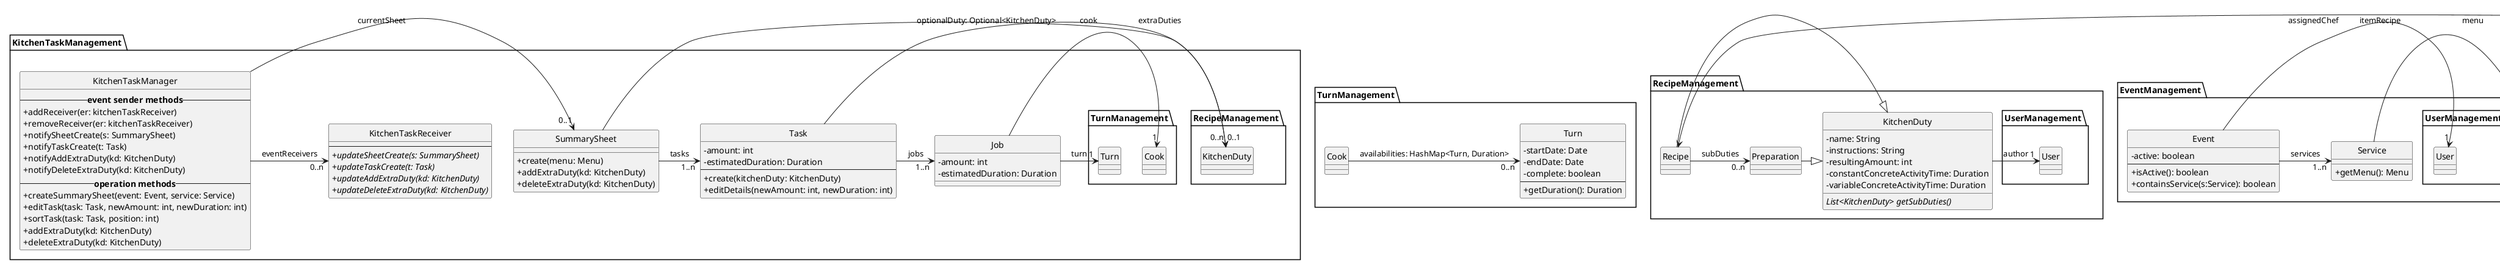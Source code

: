 @startuml Gestire Compiti Cucina
skinparam Style strictuml
skinparam classAttributeIconSize 0

namespace KitchenTaskManagement {
    ' GRASP Controller
    class KitchenTaskManager{
        --<b>event sender methods</b>--
        +addReceiver(er: kitchenTaskReceiver)
        +removeReceiver(er: kitchenTaskReceiver)
        +notifySheetCreate(s: SummarySheet)
        +notifyTaskCreate(t: Task)
        +notifyAddExtraDuty(kd: KitchenDuty)
        +notifyDeleteExtraDuty(kd: KitchenDuty)
        --<b>operation methods</b>--
        + createSummarySheet(event: Event, service: Service)
        + editTask(task: Task, newAmount: int, newDuration: int)
        + sortTask(task: Task, position: int)
        + addExtraDuty(kd: KitchenDuty)
        + deleteExtraDuty(kd: KitchenDuty)
    }

    class KitchenTaskReceiver{
        --
        +<i>updateSheetCreate(s: SummarySheet)</i>
        +<i>updateTaskCreate(t: Task)</i>
        +<i>updateAddExtraDuty(kd: KitchenDuty)</i>
        +<i>updateDeleteExtraDuty(kd: KitchenDuty)</i>
    }

    ' Compito
    class Task{
        - amount: int
        - estimatedDuration: Duration
        --
        + create(kitchenDuty: KitchenDuty)
        + editDetails(newAmount: int, newDuration: int)
    }

    ' Foglio Riepilogativo
    class SummarySheet {
        + create(menu: Menu)
        + addExtraDuty(kd: KitchenDuty)
        + deleteExtraDuty(kd: KitchenDuty)        
    }

    KitchenTaskManager -> "0..1" SummarySheet: currentSheet
    KitchenTaskManager -> "0..n" KitchenTaskReceiver: eventReceivers
    SummarySheet -> "1..n" Task: tasks
    SummarySheet -> "0..n" RecipeManagement.KitchenDuty: extraDuties
    Task -> "1..n" Job: jobs
    Task -> "0..1" RecipeManagement.KitchenDuty: optionalDuty: Optional<KitchenDuty>


    ' Incarico
    class Job {
        - amount: int
        - estimatedDuration: Duration
    }

    Job -> "1"  TurnManagement.Cook: cook
    Job -> "1" TurnManagement.Turn: turn
}

'prova

namespace TurnManagement {
    class Cook

    class Turn {
        - startDate: Date
        - endDate: Date
        - complete: boolean
        --
        + getDuration(): Duration
    }

    Cook -> "0..n" Turn: availabilities: HashMap<Turn, Duration>
}

namespace RecipeManagement {
    class KitchenDuty {
        - name: String
        - instructions: String
        - resultingAmount: int
        - constantConcreteActivityTime: Duration
        - variableConcreteActivityTime: Duration
        {abstract} List<KitchenDuty> getSubDuties()
    }
    KitchenDuty -> "1" UserManagement.User: author

    class Recipe {

    }

    class Preparation{

    }

    Recipe -|> KitchenDuty
    Preparation -|> KitchenDuty
    Recipe -> "0..n" Preparation: subDuties
}

namespace EventManagement {
    class Service {
        + getMenu(): Menu
    }
    Service -> "0..1" MenuManagement.Menu: menu

    class Event {
        - active: boolean
        --
        + isActive(): boolean
        + containsService(s:Service): boolean
    }
    Event -> "1..n" Service: "services"
    Event -> "1" UserManagement.User: "assignedChef"

}

namespace UserManagement {
    class User {
        + isChef(): boolean
    }

    class UserManager {

        --<b>event sender methods</b>--
        --<b>operation methods</b>--
        +getCurrentUser(): User
    }

    UserManager -> "0..1" User: currentUser
}

namespace MenuManagement {
    class Menu
    class Section
    class MenuItem

    Menu -> "0..n" Section: sections
    Menu -> "0..n" MenuItem: freeItems
    Section -> "0..n" MenuItem: sectionItems

    MenuItem -> RecipeManagement.Recipe: itemRecipe
}

namespace GeneralModule {
    UseCaseLogicException -right|> Exception
    EventException -down|> Exception


}

@enduml